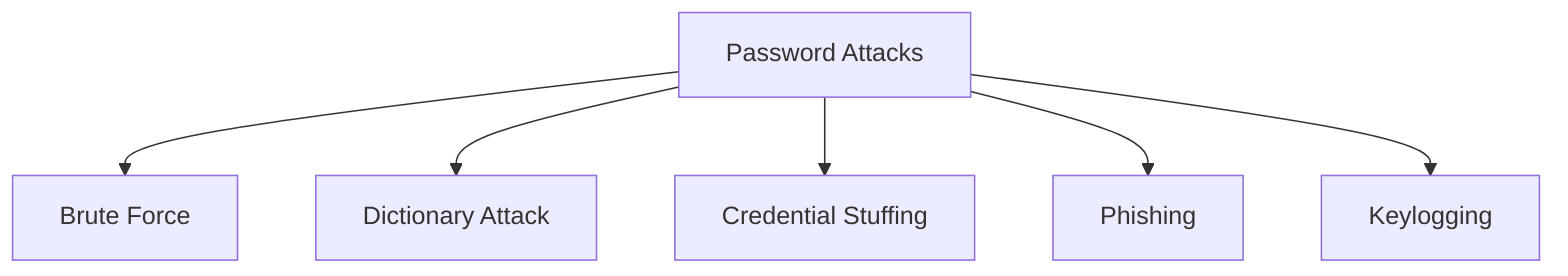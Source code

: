 graph TD
  A[Password Attacks] --> B[Brute Force]
  A --> C[Dictionary Attack]
  A --> D[Credential Stuffing]
  A --> E[Phishing]
  A --> F[Keylogging]